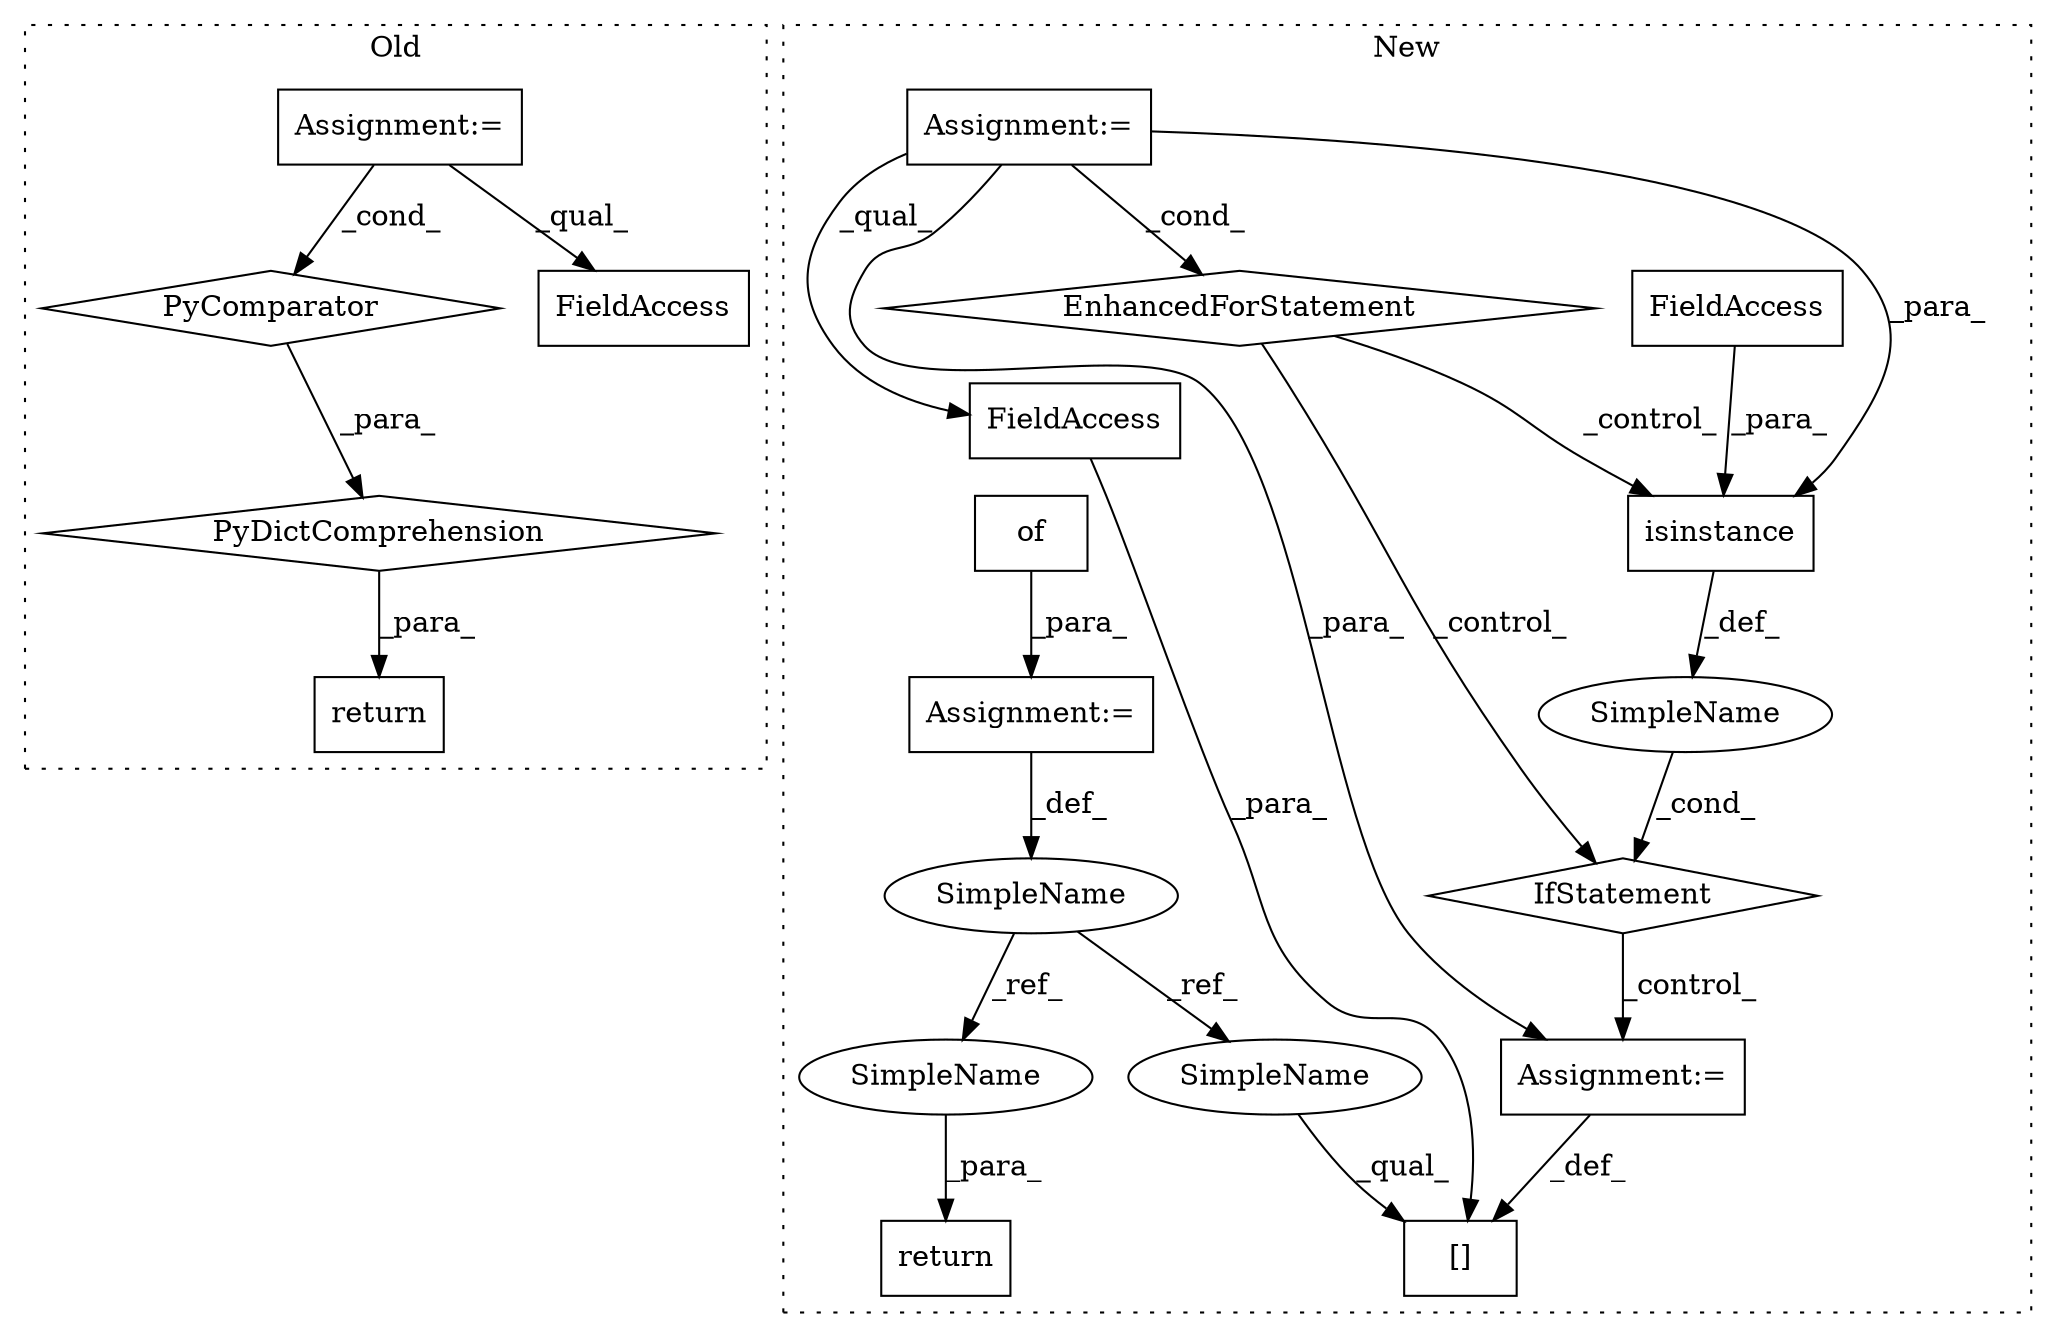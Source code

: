 digraph G {
subgraph cluster0 {
1 [label="PyDictComprehension" a="110" s="16607" l="115" shape="diamond"];
4 [label="PyComparator" a="113" s="16686" l="28" shape="diamond"];
5 [label="Assignment:=" a="7" s="16686" l="28" shape="box"];
16 [label="return" a="41" s="16589" l="18" shape="box"];
18 [label="FieldAccess" a="22" s="16607" l="6" shape="box"];
label = "Old";
style="dotted";
}
subgraph cluster1 {
2 [label="isinstance" a="32" s="16763,16785" l="11,1" shape="box"];
3 [label="IfStatement" a="25" s="16759,16786" l="4,2" shape="diamond"];
6 [label="EnhancedForStatement" a="70" s="16641,16719" l="53,2" shape="diamond"];
7 [label="Assignment:=" a="7" s="16641,16719" l="53,2" shape="box"];
8 [label="[]" a="2" s="16853,16879" l="15,1" shape="box"];
9 [label="Assignment:=" a="7" s="16880" l="1" shape="box"];
10 [label="SimpleName" a="42" s="" l="" shape="ellipse"];
11 [label="Assignment:=" a="7" s="16626" l="1" shape="box"];
12 [label="of" a="32" s="16631" l="4" shape="box"];
13 [label="FieldAccess" a="22" s="16781" l="4" shape="box"];
14 [label="SimpleName" a="42" s="16612" l="14" shape="ellipse"];
15 [label="return" a="41" s="16907" l="7" shape="box"];
17 [label="FieldAccess" a="22" s="16868" l="11" shape="box"];
19 [label="SimpleName" a="42" s="16853" l="14" shape="ellipse"];
20 [label="SimpleName" a="42" s="16914" l="14" shape="ellipse"];
label = "New";
style="dotted";
}
1 -> 16 [label="_para_"];
2 -> 10 [label="_def_"];
3 -> 9 [label="_control_"];
4 -> 1 [label="_para_"];
5 -> 4 [label="_cond_"];
5 -> 18 [label="_qual_"];
6 -> 2 [label="_control_"];
6 -> 3 [label="_control_"];
7 -> 17 [label="_qual_"];
7 -> 6 [label="_cond_"];
7 -> 2 [label="_para_"];
7 -> 9 [label="_para_"];
9 -> 8 [label="_def_"];
10 -> 3 [label="_cond_"];
11 -> 14 [label="_def_"];
12 -> 11 [label="_para_"];
13 -> 2 [label="_para_"];
14 -> 19 [label="_ref_"];
14 -> 20 [label="_ref_"];
17 -> 8 [label="_para_"];
19 -> 8 [label="_qual_"];
20 -> 15 [label="_para_"];
}